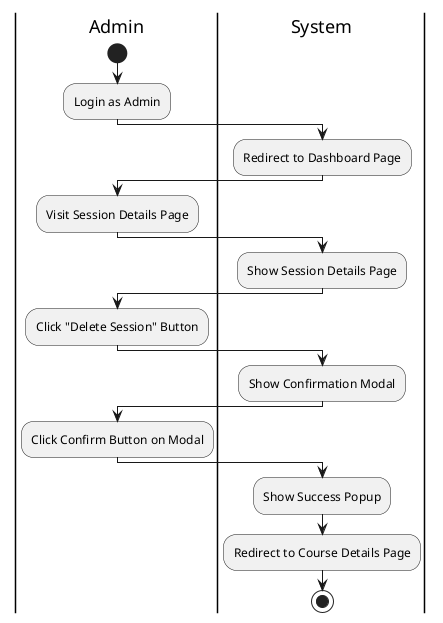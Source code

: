 @startuml DeleteSession
|Admin|
start
:Login as Admin;
|System|
:Redirect to Dashboard Page;
|Admin|
:Visit Session Details Page;
|System|
:Show Session Details Page;
|Admin|
:Click "Delete Session" Button;
|System|
:Show Confirmation Modal;
|Admin|
:Click Confirm Button on Modal;
|System|
:Show Success Popup;
:Redirect to Course Details Page;
stop
@enduml
